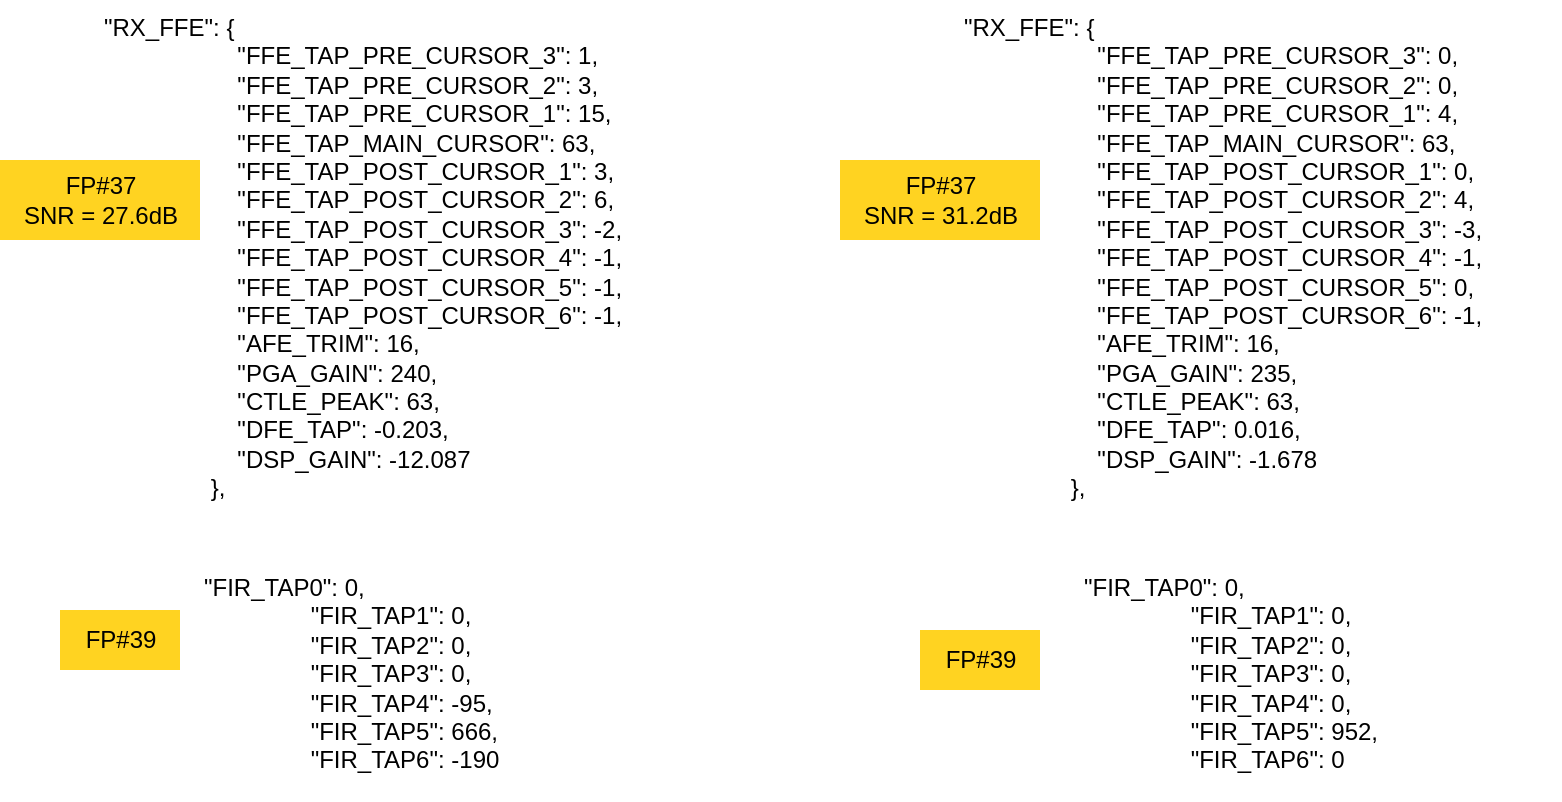 <mxfile version="25.0.1">
  <diagram name="Page-1" id="14KBRM82nE5KwHT6K0_8">
    <mxGraphModel dx="1862" dy="489" grid="1" gridSize="10" guides="1" tooltips="1" connect="1" arrows="1" fold="1" page="1" pageScale="1" pageWidth="850" pageHeight="1100" math="0" shadow="0">
      <root>
        <mxCell id="0" />
        <mxCell id="1" parent="0" />
        <mxCell id="aAbNGBIdNx-aG0YcL8BD-1" value="&quot;RX_FFE&quot;: {&#xa;                    &quot;FFE_TAP_PRE_CURSOR_3&quot;: 1,&#xa;                    &quot;FFE_TAP_PRE_CURSOR_2&quot;: 3,&#xa;                    &quot;FFE_TAP_PRE_CURSOR_1&quot;: 15,&#xa;                    &quot;FFE_TAP_MAIN_CURSOR&quot;: 63,&#xa;                    &quot;FFE_TAP_POST_CURSOR_1&quot;: 3,&#xa;                    &quot;FFE_TAP_POST_CURSOR_2&quot;: 6,&#xa;                    &quot;FFE_TAP_POST_CURSOR_3&quot;: -2,&#xa;                    &quot;FFE_TAP_POST_CURSOR_4&quot;: -1,&#xa;                    &quot;FFE_TAP_POST_CURSOR_5&quot;: -1,&#xa;                    &quot;FFE_TAP_POST_CURSOR_6&quot;: -1,&#xa;                    &quot;AFE_TRIM&quot;: 16,&#xa;                    &quot;PGA_GAIN&quot;: 240,&#xa;                    &quot;CTLE_PEAK&quot;: 63,&#xa;                    &quot;DFE_TAP&quot;: -0.203,&#xa;                    &quot;DSP_GAIN&quot;: -12.087&#xa;                }," style="text;whiteSpace=wrap;" vertex="1" parent="1">
          <mxGeometry x="30" y="30" width="300" height="270" as="geometry" />
        </mxCell>
        <mxCell id="aAbNGBIdNx-aG0YcL8BD-2" value="FP#37&lt;div&gt;SNR = 27.6dB&lt;/div&gt;" style="text;html=1;align=center;verticalAlign=middle;resizable=0;points=[];autosize=1;strokeColor=none;fillColor=#FFD321;" vertex="1" parent="1">
          <mxGeometry x="-20" y="110" width="100" height="40" as="geometry" />
        </mxCell>
        <mxCell id="aAbNGBIdNx-aG0YcL8BD-4" value="&quot;RX_FFE&quot;: {&#xa;                    &quot;FFE_TAP_PRE_CURSOR_3&quot;: 0,&#xa;                    &quot;FFE_TAP_PRE_CURSOR_2&quot;: 0,&#xa;                    &quot;FFE_TAP_PRE_CURSOR_1&quot;: 4,&#xa;                    &quot;FFE_TAP_MAIN_CURSOR&quot;: 63,&#xa;                    &quot;FFE_TAP_POST_CURSOR_1&quot;: 0,&#xa;                    &quot;FFE_TAP_POST_CURSOR_2&quot;: 4,&#xa;                    &quot;FFE_TAP_POST_CURSOR_3&quot;: -3,&#xa;                    &quot;FFE_TAP_POST_CURSOR_4&quot;: -1,&#xa;                    &quot;FFE_TAP_POST_CURSOR_5&quot;: 0,&#xa;                    &quot;FFE_TAP_POST_CURSOR_6&quot;: -1,&#xa;                    &quot;AFE_TRIM&quot;: 16,&#xa;                    &quot;PGA_GAIN&quot;: 235,&#xa;                    &quot;CTLE_PEAK&quot;: 63,&#xa;                    &quot;DFE_TAP&quot;: 0.016,&#xa;                    &quot;DSP_GAIN&quot;: -1.678&#xa;                }," style="text;whiteSpace=wrap;" vertex="1" parent="1">
          <mxGeometry x="460" y="30" width="300" height="270" as="geometry" />
        </mxCell>
        <mxCell id="aAbNGBIdNx-aG0YcL8BD-5" value="FP#37&lt;div&gt;SNR = 31.2dB&lt;/div&gt;" style="text;html=1;align=center;verticalAlign=middle;resizable=0;points=[];autosize=1;strokeColor=none;fillColor=#FFD321;" vertex="1" parent="1">
          <mxGeometry x="400" y="110" width="100" height="40" as="geometry" />
        </mxCell>
        <mxCell id="aAbNGBIdNx-aG0YcL8BD-6" value="&quot;FIR_TAP0&quot;: 0,&#xa;                &quot;FIR_TAP1&quot;: 0,&#xa;                &quot;FIR_TAP2&quot;: 0,&#xa;                &quot;FIR_TAP3&quot;: 0,&#xa;                &quot;FIR_TAP4&quot;: 0,&#xa;                &quot;FIR_TAP5&quot;: 952,&#xa;                &quot;FIR_TAP6&quot;: 0" style="text;whiteSpace=wrap;" vertex="1" parent="1">
          <mxGeometry x="520" y="310" width="180" height="120" as="geometry" />
        </mxCell>
        <mxCell id="aAbNGBIdNx-aG0YcL8BD-8" value="&quot;FIR_TAP0&quot;: 0,&#xa;                &quot;FIR_TAP1&quot;: 0,&#xa;                &quot;FIR_TAP2&quot;: 0,&#xa;                &quot;FIR_TAP3&quot;: 0,&#xa;                &quot;FIR_TAP4&quot;: -95,&#xa;                &quot;FIR_TAP5&quot;: 666,&#xa;                &quot;FIR_TAP6&quot;: -190" style="text;whiteSpace=wrap;" vertex="1" parent="1">
          <mxGeometry x="80" y="310" width="180" height="120" as="geometry" />
        </mxCell>
        <mxCell id="aAbNGBIdNx-aG0YcL8BD-9" value="FP#39" style="text;html=1;align=center;verticalAlign=middle;resizable=0;points=[];autosize=1;strokeColor=none;fillColor=#FFD321;" vertex="1" parent="1">
          <mxGeometry x="10" y="335" width="60" height="30" as="geometry" />
        </mxCell>
        <mxCell id="aAbNGBIdNx-aG0YcL8BD-10" value="FP#39" style="text;html=1;align=center;verticalAlign=middle;resizable=0;points=[];autosize=1;strokeColor=none;fillColor=#FFD321;" vertex="1" parent="1">
          <mxGeometry x="440" y="345" width="60" height="30" as="geometry" />
        </mxCell>
      </root>
    </mxGraphModel>
  </diagram>
</mxfile>

